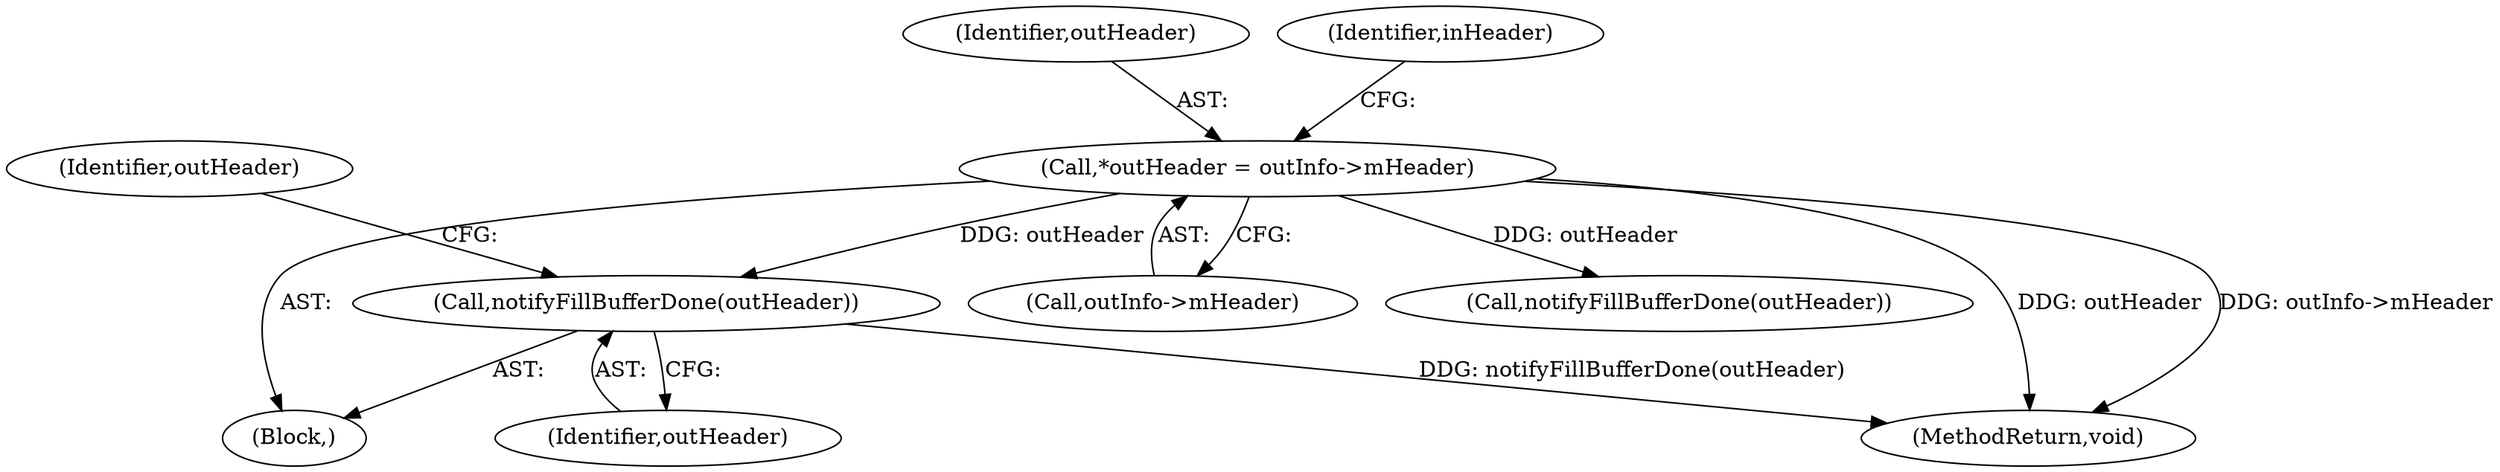 digraph "0_Android_65756b4082cd79a2d99b2ccb5b392291fd53703f@pointer" {
"1000549" [label="(Call,notifyFillBufferDone(outHeader))"];
"1000148" [label="(Call,*outHeader = outInfo->mHeader)"];
"1000150" [label="(Call,outInfo->mHeader)"];
"1000148" [label="(Call,*outHeader = outInfo->mHeader)"];
"1000549" [label="(Call,notifyFillBufferDone(outHeader))"];
"1000552" [label="(Identifier,outHeader)"];
"1000550" [label="(Identifier,outHeader)"];
"1000149" [label="(Identifier,outHeader)"];
"1000186" [label="(Call,notifyFillBufferDone(outHeader))"];
"1000130" [label="(Block,)"];
"1000556" [label="(MethodReturn,void)"];
"1000156" [label="(Identifier,inHeader)"];
"1000549" -> "1000130"  [label="AST: "];
"1000549" -> "1000550"  [label="CFG: "];
"1000550" -> "1000549"  [label="AST: "];
"1000552" -> "1000549"  [label="CFG: "];
"1000549" -> "1000556"  [label="DDG: notifyFillBufferDone(outHeader)"];
"1000148" -> "1000549"  [label="DDG: outHeader"];
"1000148" -> "1000130"  [label="AST: "];
"1000148" -> "1000150"  [label="CFG: "];
"1000149" -> "1000148"  [label="AST: "];
"1000150" -> "1000148"  [label="AST: "];
"1000156" -> "1000148"  [label="CFG: "];
"1000148" -> "1000556"  [label="DDG: outHeader"];
"1000148" -> "1000556"  [label="DDG: outInfo->mHeader"];
"1000148" -> "1000186"  [label="DDG: outHeader"];
}
